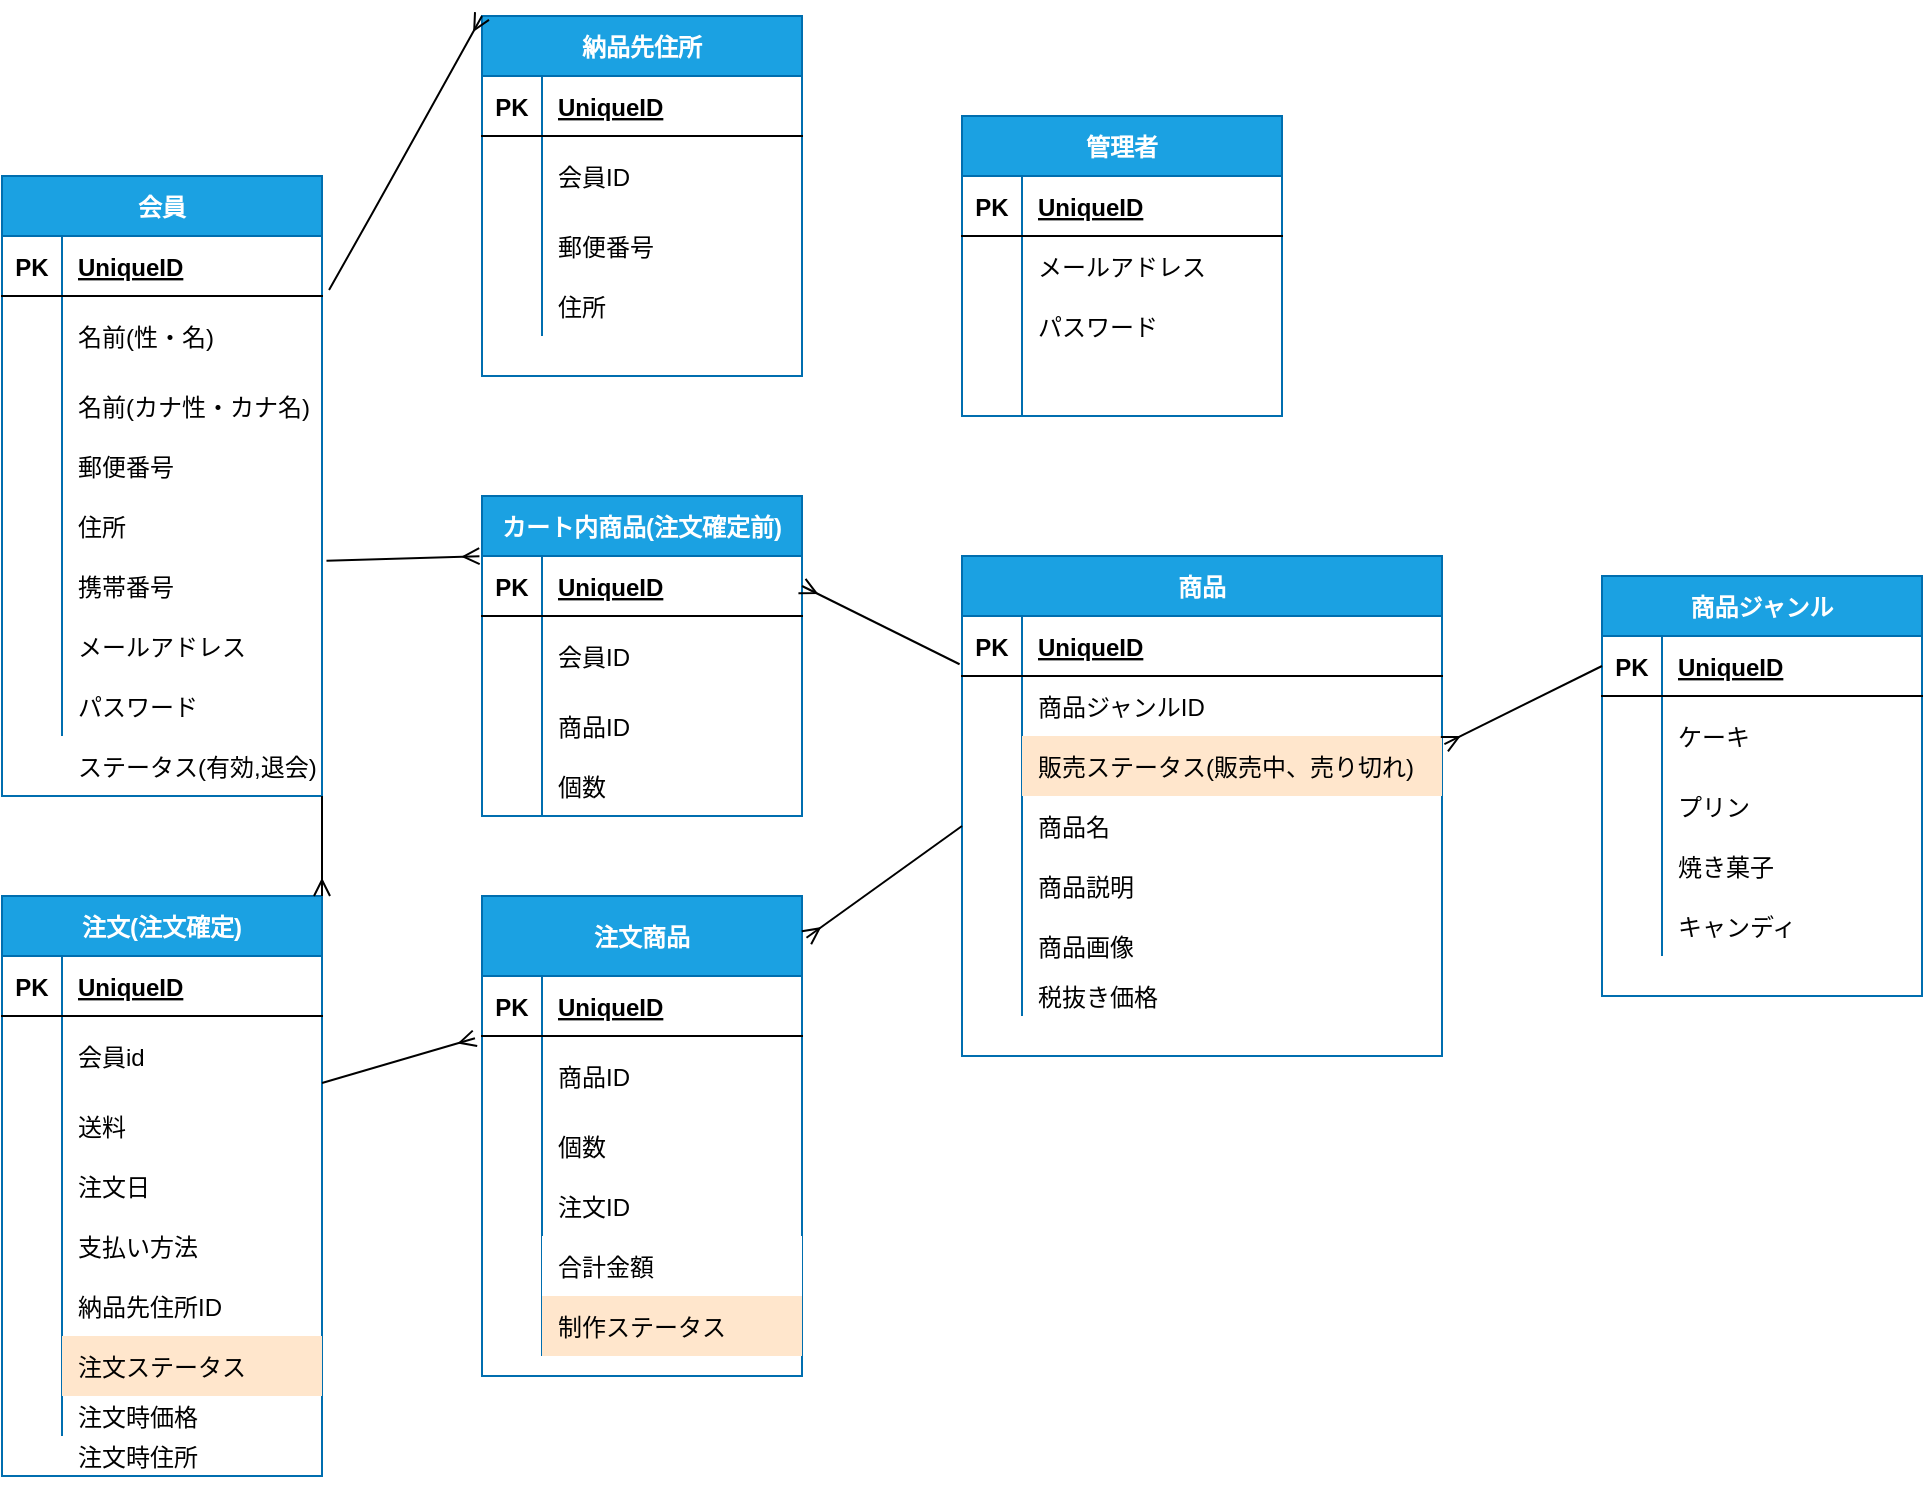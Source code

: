 <mxfile version="14.0.1" type="github">
  <diagram id="pQif9iANr-dz59ekpiG8" name="Page-1">
    <mxGraphModel dx="1113" dy="1890" grid="1" gridSize="10" guides="1" tooltips="1" connect="1" arrows="1" fold="1" page="1" pageScale="1" pageWidth="827" pageHeight="1169" math="0" shadow="0">
      <root>
        <mxCell id="0" />
        <mxCell id="1" parent="0" />
        <mxCell id="rSeR-HlE7iE6KfwuAo_6-394" value="会員" style="shape=table;startSize=30;container=1;collapsible=1;childLayout=tableLayout;fixedRows=1;rowLines=0;fontStyle=1;align=center;resizeLast=1;rounded=0;sketch=0;strokeColor=#006EAF;fillColor=#1ba1e2;fontSize=12;fontColor=#ffffff;" parent="1" vertex="1">
          <mxGeometry width="160" height="310" as="geometry" />
        </mxCell>
        <mxCell id="rSeR-HlE7iE6KfwuAo_6-395" value="" style="shape=partialRectangle;collapsible=0;dropTarget=0;pointerEvents=0;fillColor=none;top=0;left=0;bottom=1;right=0;points=[[0,0.5],[1,0.5]];portConstraint=eastwest;" parent="rSeR-HlE7iE6KfwuAo_6-394" vertex="1">
          <mxGeometry y="30" width="160" height="30" as="geometry" />
        </mxCell>
        <mxCell id="rSeR-HlE7iE6KfwuAo_6-396" value="PK" style="shape=partialRectangle;connectable=0;fillColor=none;top=0;left=0;bottom=0;right=0;fontStyle=1;overflow=hidden;" parent="rSeR-HlE7iE6KfwuAo_6-395" vertex="1">
          <mxGeometry width="30" height="30" as="geometry" />
        </mxCell>
        <mxCell id="rSeR-HlE7iE6KfwuAo_6-397" value="UniqueID" style="shape=partialRectangle;connectable=0;fillColor=none;top=0;left=0;bottom=0;right=0;align=left;spacingLeft=6;fontStyle=5;overflow=hidden;" parent="rSeR-HlE7iE6KfwuAo_6-395" vertex="1">
          <mxGeometry x="30" width="130" height="30" as="geometry" />
        </mxCell>
        <mxCell id="rSeR-HlE7iE6KfwuAo_6-398" value="" style="shape=partialRectangle;collapsible=0;dropTarget=0;pointerEvents=0;fillColor=none;top=0;left=0;bottom=0;right=0;points=[[0,0.5],[1,0.5]];portConstraint=eastwest;" parent="rSeR-HlE7iE6KfwuAo_6-394" vertex="1">
          <mxGeometry y="60" width="160" height="40" as="geometry" />
        </mxCell>
        <mxCell id="rSeR-HlE7iE6KfwuAo_6-399" value="" style="shape=partialRectangle;connectable=0;fillColor=none;top=0;left=0;bottom=0;right=0;editable=1;overflow=hidden;" parent="rSeR-HlE7iE6KfwuAo_6-398" vertex="1">
          <mxGeometry width="30" height="40" as="geometry" />
        </mxCell>
        <mxCell id="rSeR-HlE7iE6KfwuAo_6-400" value="名前(性・名)" style="shape=partialRectangle;connectable=0;fillColor=none;top=0;left=0;bottom=0;right=0;align=left;spacingLeft=6;overflow=hidden;" parent="rSeR-HlE7iE6KfwuAo_6-398" vertex="1">
          <mxGeometry x="30" width="130" height="40" as="geometry" />
        </mxCell>
        <mxCell id="rSeR-HlE7iE6KfwuAo_6-401" value="" style="shape=partialRectangle;collapsible=0;dropTarget=0;pointerEvents=0;fillColor=none;top=0;left=0;bottom=0;right=0;points=[[0,0.5],[1,0.5]];portConstraint=eastwest;" parent="rSeR-HlE7iE6KfwuAo_6-394" vertex="1">
          <mxGeometry y="100" width="160" height="30" as="geometry" />
        </mxCell>
        <mxCell id="rSeR-HlE7iE6KfwuAo_6-402" value="" style="shape=partialRectangle;connectable=0;fillColor=none;top=0;left=0;bottom=0;right=0;editable=1;overflow=hidden;" parent="rSeR-HlE7iE6KfwuAo_6-401" vertex="1">
          <mxGeometry width="30" height="30" as="geometry" />
        </mxCell>
        <mxCell id="rSeR-HlE7iE6KfwuAo_6-403" value="名前(カナ性・カナ名)" style="shape=partialRectangle;connectable=0;fillColor=none;top=0;left=0;bottom=0;right=0;align=left;spacingLeft=6;overflow=hidden;" parent="rSeR-HlE7iE6KfwuAo_6-401" vertex="1">
          <mxGeometry x="30" width="130" height="30" as="geometry" />
        </mxCell>
        <mxCell id="rSeR-HlE7iE6KfwuAo_6-404" value="" style="shape=partialRectangle;collapsible=0;dropTarget=0;pointerEvents=0;fillColor=none;top=0;left=0;bottom=0;right=0;points=[[0,0.5],[1,0.5]];portConstraint=eastwest;" parent="rSeR-HlE7iE6KfwuAo_6-394" vertex="1">
          <mxGeometry y="130" width="160" height="30" as="geometry" />
        </mxCell>
        <mxCell id="rSeR-HlE7iE6KfwuAo_6-405" value="" style="shape=partialRectangle;connectable=0;fillColor=none;top=0;left=0;bottom=0;right=0;editable=1;overflow=hidden;" parent="rSeR-HlE7iE6KfwuAo_6-404" vertex="1">
          <mxGeometry width="30" height="30" as="geometry" />
        </mxCell>
        <mxCell id="rSeR-HlE7iE6KfwuAo_6-406" value="郵便番号" style="shape=partialRectangle;connectable=0;fillColor=none;top=0;left=0;bottom=0;right=0;align=left;spacingLeft=6;overflow=hidden;" parent="rSeR-HlE7iE6KfwuAo_6-404" vertex="1">
          <mxGeometry x="30" width="130" height="30" as="geometry" />
        </mxCell>
        <mxCell id="rSeR-HlE7iE6KfwuAo_6-407" value="" style="shape=partialRectangle;collapsible=0;dropTarget=0;pointerEvents=0;fillColor=none;top=0;left=0;bottom=0;right=0;points=[[0,0.5],[1,0.5]];portConstraint=eastwest;" parent="rSeR-HlE7iE6KfwuAo_6-394" vertex="1">
          <mxGeometry y="160" width="160" height="30" as="geometry" />
        </mxCell>
        <mxCell id="rSeR-HlE7iE6KfwuAo_6-408" value="" style="shape=partialRectangle;connectable=0;fillColor=none;top=0;left=0;bottom=0;right=0;editable=1;overflow=hidden;" parent="rSeR-HlE7iE6KfwuAo_6-407" vertex="1">
          <mxGeometry width="30" height="30" as="geometry" />
        </mxCell>
        <mxCell id="rSeR-HlE7iE6KfwuAo_6-409" value="住所" style="shape=partialRectangle;connectable=0;fillColor=none;top=0;left=0;bottom=0;right=0;align=left;spacingLeft=6;overflow=hidden;" parent="rSeR-HlE7iE6KfwuAo_6-407" vertex="1">
          <mxGeometry x="30" width="130" height="30" as="geometry" />
        </mxCell>
        <mxCell id="rSeR-HlE7iE6KfwuAo_6-410" value="" style="shape=partialRectangle;collapsible=0;dropTarget=0;pointerEvents=0;fillColor=none;top=0;left=0;bottom=0;right=0;points=[[0,0.5],[1,0.5]];portConstraint=eastwest;" parent="rSeR-HlE7iE6KfwuAo_6-394" vertex="1">
          <mxGeometry y="190" width="160" height="30" as="geometry" />
        </mxCell>
        <mxCell id="rSeR-HlE7iE6KfwuAo_6-411" value="" style="shape=partialRectangle;connectable=0;fillColor=none;top=0;left=0;bottom=0;right=0;editable=1;overflow=hidden;" parent="rSeR-HlE7iE6KfwuAo_6-410" vertex="1">
          <mxGeometry width="30" height="30" as="geometry" />
        </mxCell>
        <mxCell id="rSeR-HlE7iE6KfwuAo_6-412" value="携帯番号" style="shape=partialRectangle;connectable=0;fillColor=none;top=0;left=0;bottom=0;right=0;align=left;spacingLeft=6;overflow=hidden;" parent="rSeR-HlE7iE6KfwuAo_6-410" vertex="1">
          <mxGeometry x="30" width="130" height="30" as="geometry" />
        </mxCell>
        <mxCell id="rSeR-HlE7iE6KfwuAo_6-413" value="" style="shape=partialRectangle;collapsible=0;dropTarget=0;pointerEvents=0;fillColor=none;top=0;left=0;bottom=0;right=0;points=[[0,0.5],[1,0.5]];portConstraint=eastwest;" parent="rSeR-HlE7iE6KfwuAo_6-394" vertex="1">
          <mxGeometry y="220" width="160" height="30" as="geometry" />
        </mxCell>
        <mxCell id="rSeR-HlE7iE6KfwuAo_6-414" value="" style="shape=partialRectangle;connectable=0;fillColor=none;top=0;left=0;bottom=0;right=0;editable=1;overflow=hidden;" parent="rSeR-HlE7iE6KfwuAo_6-413" vertex="1">
          <mxGeometry width="30" height="30" as="geometry" />
        </mxCell>
        <mxCell id="rSeR-HlE7iE6KfwuAo_6-415" value="メールアドレス" style="shape=partialRectangle;connectable=0;fillColor=none;top=0;left=0;bottom=0;right=0;align=left;spacingLeft=6;overflow=hidden;" parent="rSeR-HlE7iE6KfwuAo_6-413" vertex="1">
          <mxGeometry x="30" width="130" height="30" as="geometry" />
        </mxCell>
        <mxCell id="rSeR-HlE7iE6KfwuAo_6-416" value="" style="shape=partialRectangle;collapsible=0;dropTarget=0;pointerEvents=0;fillColor=none;top=0;left=0;bottom=0;right=0;points=[[0,0.5],[1,0.5]];portConstraint=eastwest;" parent="rSeR-HlE7iE6KfwuAo_6-394" vertex="1">
          <mxGeometry y="250" width="160" height="30" as="geometry" />
        </mxCell>
        <mxCell id="rSeR-HlE7iE6KfwuAo_6-417" value="" style="shape=partialRectangle;connectable=0;fillColor=none;top=0;left=0;bottom=0;right=0;editable=1;overflow=hidden;" parent="rSeR-HlE7iE6KfwuAo_6-416" vertex="1">
          <mxGeometry width="30" height="30" as="geometry" />
        </mxCell>
        <mxCell id="rSeR-HlE7iE6KfwuAo_6-418" value="パスワード" style="shape=partialRectangle;connectable=0;fillColor=none;top=0;left=0;bottom=0;right=0;align=left;spacingLeft=6;overflow=hidden;" parent="rSeR-HlE7iE6KfwuAo_6-416" vertex="1">
          <mxGeometry x="30" width="130" height="30" as="geometry" />
        </mxCell>
        <mxCell id="rSeR-HlE7iE6KfwuAo_6-422" value="注文(注文確定)" style="shape=table;startSize=30;container=1;collapsible=1;childLayout=tableLayout;fixedRows=1;rowLines=0;fontStyle=1;align=center;resizeLast=1;rounded=0;sketch=0;strokeColor=#006EAF;fillColor=#1ba1e2;fontSize=12;fontColor=#ffffff;" parent="1" vertex="1">
          <mxGeometry y="360" width="160" height="290" as="geometry" />
        </mxCell>
        <mxCell id="rSeR-HlE7iE6KfwuAo_6-423" value="" style="shape=partialRectangle;collapsible=0;dropTarget=0;pointerEvents=0;fillColor=none;top=0;left=0;bottom=1;right=0;points=[[0,0.5],[1,0.5]];portConstraint=eastwest;" parent="rSeR-HlE7iE6KfwuAo_6-422" vertex="1">
          <mxGeometry y="30" width="160" height="30" as="geometry" />
        </mxCell>
        <mxCell id="rSeR-HlE7iE6KfwuAo_6-424" value="PK" style="shape=partialRectangle;connectable=0;fillColor=none;top=0;left=0;bottom=0;right=0;fontStyle=1;overflow=hidden;" parent="rSeR-HlE7iE6KfwuAo_6-423" vertex="1">
          <mxGeometry width="30" height="30" as="geometry" />
        </mxCell>
        <mxCell id="rSeR-HlE7iE6KfwuAo_6-425" value="UniqueID" style="shape=partialRectangle;connectable=0;fillColor=none;top=0;left=0;bottom=0;right=0;align=left;spacingLeft=6;fontStyle=5;overflow=hidden;" parent="rSeR-HlE7iE6KfwuAo_6-423" vertex="1">
          <mxGeometry x="30" width="130" height="30" as="geometry" />
        </mxCell>
        <mxCell id="rSeR-HlE7iE6KfwuAo_6-426" value="" style="shape=partialRectangle;collapsible=0;dropTarget=0;pointerEvents=0;fillColor=none;top=0;left=0;bottom=0;right=0;points=[[0,0.5],[1,0.5]];portConstraint=eastwest;" parent="rSeR-HlE7iE6KfwuAo_6-422" vertex="1">
          <mxGeometry y="60" width="160" height="40" as="geometry" />
        </mxCell>
        <mxCell id="rSeR-HlE7iE6KfwuAo_6-427" value="" style="shape=partialRectangle;connectable=0;fillColor=none;top=0;left=0;bottom=0;right=0;editable=1;overflow=hidden;" parent="rSeR-HlE7iE6KfwuAo_6-426" vertex="1">
          <mxGeometry width="30" height="40" as="geometry" />
        </mxCell>
        <mxCell id="rSeR-HlE7iE6KfwuAo_6-428" value="会員id" style="shape=partialRectangle;connectable=0;fillColor=none;top=0;left=0;bottom=0;right=0;align=left;spacingLeft=6;overflow=hidden;" parent="rSeR-HlE7iE6KfwuAo_6-426" vertex="1">
          <mxGeometry x="30" width="130" height="40" as="geometry" />
        </mxCell>
        <mxCell id="rSeR-HlE7iE6KfwuAo_6-429" value="" style="shape=partialRectangle;collapsible=0;dropTarget=0;pointerEvents=0;fillColor=none;top=0;left=0;bottom=0;right=0;points=[[0,0.5],[1,0.5]];portConstraint=eastwest;" parent="rSeR-HlE7iE6KfwuAo_6-422" vertex="1">
          <mxGeometry y="100" width="160" height="30" as="geometry" />
        </mxCell>
        <mxCell id="rSeR-HlE7iE6KfwuAo_6-430" value="" style="shape=partialRectangle;connectable=0;fillColor=none;top=0;left=0;bottom=0;right=0;editable=1;overflow=hidden;" parent="rSeR-HlE7iE6KfwuAo_6-429" vertex="1">
          <mxGeometry width="30" height="30" as="geometry" />
        </mxCell>
        <mxCell id="rSeR-HlE7iE6KfwuAo_6-431" value="送料" style="shape=partialRectangle;connectable=0;fillColor=none;top=0;left=0;bottom=0;right=0;align=left;spacingLeft=6;overflow=hidden;" parent="rSeR-HlE7iE6KfwuAo_6-429" vertex="1">
          <mxGeometry x="30" width="130" height="30" as="geometry" />
        </mxCell>
        <mxCell id="rSeR-HlE7iE6KfwuAo_6-432" value="" style="shape=partialRectangle;collapsible=0;dropTarget=0;pointerEvents=0;fillColor=none;top=0;left=0;bottom=0;right=0;points=[[0,0.5],[1,0.5]];portConstraint=eastwest;" parent="rSeR-HlE7iE6KfwuAo_6-422" vertex="1">
          <mxGeometry y="130" width="160" height="30" as="geometry" />
        </mxCell>
        <mxCell id="rSeR-HlE7iE6KfwuAo_6-433" value="" style="shape=partialRectangle;connectable=0;fillColor=none;top=0;left=0;bottom=0;right=0;editable=1;overflow=hidden;" parent="rSeR-HlE7iE6KfwuAo_6-432" vertex="1">
          <mxGeometry width="30" height="30" as="geometry" />
        </mxCell>
        <mxCell id="rSeR-HlE7iE6KfwuAo_6-434" value="注文日" style="shape=partialRectangle;connectable=0;fillColor=none;top=0;left=0;bottom=0;right=0;align=left;spacingLeft=6;overflow=hidden;" parent="rSeR-HlE7iE6KfwuAo_6-432" vertex="1">
          <mxGeometry x="30" width="130" height="30" as="geometry" />
        </mxCell>
        <mxCell id="rSeR-HlE7iE6KfwuAo_6-435" value="" style="shape=partialRectangle;collapsible=0;dropTarget=0;pointerEvents=0;fillColor=none;top=0;left=0;bottom=0;right=0;points=[[0,0.5],[1,0.5]];portConstraint=eastwest;" parent="rSeR-HlE7iE6KfwuAo_6-422" vertex="1">
          <mxGeometry y="160" width="160" height="30" as="geometry" />
        </mxCell>
        <mxCell id="rSeR-HlE7iE6KfwuAo_6-436" value="" style="shape=partialRectangle;connectable=0;fillColor=none;top=0;left=0;bottom=0;right=0;editable=1;overflow=hidden;" parent="rSeR-HlE7iE6KfwuAo_6-435" vertex="1">
          <mxGeometry width="30" height="30" as="geometry" />
        </mxCell>
        <mxCell id="rSeR-HlE7iE6KfwuAo_6-437" value="支払い方法" style="shape=partialRectangle;connectable=0;fillColor=none;top=0;left=0;bottom=0;right=0;align=left;spacingLeft=6;overflow=hidden;" parent="rSeR-HlE7iE6KfwuAo_6-435" vertex="1">
          <mxGeometry x="30" width="130" height="30" as="geometry" />
        </mxCell>
        <mxCell id="rSeR-HlE7iE6KfwuAo_6-438" value="" style="shape=partialRectangle;collapsible=0;dropTarget=0;pointerEvents=0;fillColor=none;top=0;left=0;bottom=0;right=0;points=[[0,0.5],[1,0.5]];portConstraint=eastwest;" parent="rSeR-HlE7iE6KfwuAo_6-422" vertex="1">
          <mxGeometry y="190" width="160" height="30" as="geometry" />
        </mxCell>
        <mxCell id="rSeR-HlE7iE6KfwuAo_6-439" value="" style="shape=partialRectangle;connectable=0;fillColor=none;top=0;left=0;bottom=0;right=0;editable=1;overflow=hidden;" parent="rSeR-HlE7iE6KfwuAo_6-438" vertex="1">
          <mxGeometry width="30" height="30" as="geometry" />
        </mxCell>
        <mxCell id="rSeR-HlE7iE6KfwuAo_6-440" value="納品先住所ID" style="shape=partialRectangle;connectable=0;fillColor=none;top=0;left=0;bottom=0;right=0;align=left;spacingLeft=6;overflow=hidden;" parent="rSeR-HlE7iE6KfwuAo_6-438" vertex="1">
          <mxGeometry x="30" width="130" height="30" as="geometry" />
        </mxCell>
        <mxCell id="rSeR-HlE7iE6KfwuAo_6-441" value="" style="shape=partialRectangle;collapsible=0;dropTarget=0;pointerEvents=0;fillColor=none;top=0;left=0;bottom=0;right=0;points=[[0,0.5],[1,0.5]];portConstraint=eastwest;" parent="rSeR-HlE7iE6KfwuAo_6-422" vertex="1">
          <mxGeometry y="220" width="160" height="30" as="geometry" />
        </mxCell>
        <mxCell id="rSeR-HlE7iE6KfwuAo_6-442" value="" style="shape=partialRectangle;connectable=0;fillColor=none;top=0;left=0;bottom=0;right=0;editable=1;overflow=hidden;" parent="rSeR-HlE7iE6KfwuAo_6-441" vertex="1">
          <mxGeometry width="30" height="30" as="geometry" />
        </mxCell>
        <mxCell id="rSeR-HlE7iE6KfwuAo_6-443" value="注文ステータス" style="shape=partialRectangle;connectable=0;top=0;left=0;bottom=0;right=0;align=left;spacingLeft=6;overflow=hidden;fillColor=#ffe6cc;strokeColor=#d79b00;" parent="rSeR-HlE7iE6KfwuAo_6-441" vertex="1">
          <mxGeometry x="30" width="130" height="30" as="geometry" />
        </mxCell>
        <mxCell id="rSeR-HlE7iE6KfwuAo_6-444" value="" style="shape=partialRectangle;collapsible=0;dropTarget=0;pointerEvents=0;fillColor=none;top=0;left=0;bottom=0;right=0;points=[[0,0.5],[1,0.5]];portConstraint=eastwest;" parent="rSeR-HlE7iE6KfwuAo_6-422" vertex="1">
          <mxGeometry y="250" width="160" height="20" as="geometry" />
        </mxCell>
        <mxCell id="rSeR-HlE7iE6KfwuAo_6-445" value="" style="shape=partialRectangle;connectable=0;fillColor=none;top=0;left=0;bottom=0;right=0;editable=1;overflow=hidden;" parent="rSeR-HlE7iE6KfwuAo_6-444" vertex="1">
          <mxGeometry width="30" height="20" as="geometry" />
        </mxCell>
        <mxCell id="rSeR-HlE7iE6KfwuAo_6-446" value="注文時価格" style="shape=partialRectangle;connectable=0;fillColor=none;top=0;left=0;bottom=0;right=0;align=left;spacingLeft=6;overflow=hidden;" parent="rSeR-HlE7iE6KfwuAo_6-444" vertex="1">
          <mxGeometry x="30" width="130" height="20" as="geometry" />
        </mxCell>
        <mxCell id="rSeR-HlE7iE6KfwuAo_6-473" value="カート内商品(注文確定前)" style="shape=table;startSize=30;container=1;collapsible=1;childLayout=tableLayout;fixedRows=1;rowLines=0;fontStyle=1;align=center;resizeLast=1;rounded=0;sketch=0;strokeColor=#006EAF;fillColor=#1ba1e2;fontSize=12;fontColor=#ffffff;" parent="1" vertex="1">
          <mxGeometry x="240" y="160" width="160" height="160" as="geometry" />
        </mxCell>
        <mxCell id="rSeR-HlE7iE6KfwuAo_6-474" value="" style="shape=partialRectangle;collapsible=0;dropTarget=0;pointerEvents=0;fillColor=none;top=0;left=0;bottom=1;right=0;points=[[0,0.5],[1,0.5]];portConstraint=eastwest;" parent="rSeR-HlE7iE6KfwuAo_6-473" vertex="1">
          <mxGeometry y="30" width="160" height="30" as="geometry" />
        </mxCell>
        <mxCell id="rSeR-HlE7iE6KfwuAo_6-475" value="PK" style="shape=partialRectangle;connectable=0;fillColor=none;top=0;left=0;bottom=0;right=0;fontStyle=1;overflow=hidden;" parent="rSeR-HlE7iE6KfwuAo_6-474" vertex="1">
          <mxGeometry width="30" height="30" as="geometry" />
        </mxCell>
        <mxCell id="rSeR-HlE7iE6KfwuAo_6-476" value="UniqueID" style="shape=partialRectangle;connectable=0;fillColor=none;top=0;left=0;bottom=0;right=0;align=left;spacingLeft=6;fontStyle=5;overflow=hidden;" parent="rSeR-HlE7iE6KfwuAo_6-474" vertex="1">
          <mxGeometry x="30" width="130" height="30" as="geometry" />
        </mxCell>
        <mxCell id="rSeR-HlE7iE6KfwuAo_6-477" value="" style="shape=partialRectangle;collapsible=0;dropTarget=0;pointerEvents=0;fillColor=none;top=0;left=0;bottom=0;right=0;points=[[0,0.5],[1,0.5]];portConstraint=eastwest;" parent="rSeR-HlE7iE6KfwuAo_6-473" vertex="1">
          <mxGeometry y="60" width="160" height="40" as="geometry" />
        </mxCell>
        <mxCell id="rSeR-HlE7iE6KfwuAo_6-478" value="" style="shape=partialRectangle;connectable=0;fillColor=none;top=0;left=0;bottom=0;right=0;editable=1;overflow=hidden;" parent="rSeR-HlE7iE6KfwuAo_6-477" vertex="1">
          <mxGeometry width="30" height="40" as="geometry" />
        </mxCell>
        <mxCell id="rSeR-HlE7iE6KfwuAo_6-479" value="会員ID" style="shape=partialRectangle;connectable=0;fillColor=none;top=0;left=0;bottom=0;right=0;align=left;spacingLeft=6;overflow=hidden;" parent="rSeR-HlE7iE6KfwuAo_6-477" vertex="1">
          <mxGeometry x="30" width="130" height="40" as="geometry" />
        </mxCell>
        <mxCell id="rSeR-HlE7iE6KfwuAo_6-480" value="" style="shape=partialRectangle;collapsible=0;dropTarget=0;pointerEvents=0;fillColor=none;top=0;left=0;bottom=0;right=0;points=[[0,0.5],[1,0.5]];portConstraint=eastwest;" parent="rSeR-HlE7iE6KfwuAo_6-473" vertex="1">
          <mxGeometry y="100" width="160" height="30" as="geometry" />
        </mxCell>
        <mxCell id="rSeR-HlE7iE6KfwuAo_6-481" value="" style="shape=partialRectangle;connectable=0;fillColor=none;top=0;left=0;bottom=0;right=0;editable=1;overflow=hidden;" parent="rSeR-HlE7iE6KfwuAo_6-480" vertex="1">
          <mxGeometry width="30" height="30" as="geometry" />
        </mxCell>
        <mxCell id="rSeR-HlE7iE6KfwuAo_6-482" value="商品ID" style="shape=partialRectangle;connectable=0;fillColor=none;top=0;left=0;bottom=0;right=0;align=left;spacingLeft=6;overflow=hidden;" parent="rSeR-HlE7iE6KfwuAo_6-480" vertex="1">
          <mxGeometry x="30" width="130" height="30" as="geometry" />
        </mxCell>
        <mxCell id="rSeR-HlE7iE6KfwuAo_6-483" value="" style="shape=partialRectangle;collapsible=0;dropTarget=0;pointerEvents=0;fillColor=none;top=0;left=0;bottom=0;right=0;points=[[0,0.5],[1,0.5]];portConstraint=eastwest;" parent="rSeR-HlE7iE6KfwuAo_6-473" vertex="1">
          <mxGeometry y="130" width="160" height="30" as="geometry" />
        </mxCell>
        <mxCell id="rSeR-HlE7iE6KfwuAo_6-484" value="" style="shape=partialRectangle;connectable=0;fillColor=none;top=0;left=0;bottom=0;right=0;editable=1;overflow=hidden;" parent="rSeR-HlE7iE6KfwuAo_6-483" vertex="1">
          <mxGeometry width="30" height="30" as="geometry" />
        </mxCell>
        <mxCell id="rSeR-HlE7iE6KfwuAo_6-485" value="個数" style="shape=partialRectangle;connectable=0;fillColor=none;top=0;left=0;bottom=0;right=0;align=left;spacingLeft=6;overflow=hidden;" parent="rSeR-HlE7iE6KfwuAo_6-483" vertex="1">
          <mxGeometry x="30" width="130" height="30" as="geometry" />
        </mxCell>
        <mxCell id="rSeR-HlE7iE6KfwuAo_6-498" value="注文商品" style="shape=table;startSize=40;container=1;collapsible=1;childLayout=tableLayout;fixedRows=1;rowLines=0;fontStyle=1;align=center;resizeLast=1;rounded=0;sketch=0;strokeColor=#006EAF;fillColor=#1ba1e2;fontSize=12;fontColor=#ffffff;" parent="1" vertex="1">
          <mxGeometry x="240" y="360" width="160" height="240" as="geometry" />
        </mxCell>
        <mxCell id="rSeR-HlE7iE6KfwuAo_6-499" value="" style="shape=partialRectangle;collapsible=0;dropTarget=0;pointerEvents=0;fillColor=none;top=0;left=0;bottom=1;right=0;points=[[0,0.5],[1,0.5]];portConstraint=eastwest;" parent="rSeR-HlE7iE6KfwuAo_6-498" vertex="1">
          <mxGeometry y="40" width="160" height="30" as="geometry" />
        </mxCell>
        <mxCell id="rSeR-HlE7iE6KfwuAo_6-500" value="PK" style="shape=partialRectangle;connectable=0;fillColor=none;top=0;left=0;bottom=0;right=0;fontStyle=1;overflow=hidden;" parent="rSeR-HlE7iE6KfwuAo_6-499" vertex="1">
          <mxGeometry width="30" height="30" as="geometry" />
        </mxCell>
        <mxCell id="rSeR-HlE7iE6KfwuAo_6-501" value="UniqueID" style="shape=partialRectangle;connectable=0;fillColor=none;top=0;left=0;bottom=0;right=0;align=left;spacingLeft=6;fontStyle=5;overflow=hidden;" parent="rSeR-HlE7iE6KfwuAo_6-499" vertex="1">
          <mxGeometry x="30" width="130" height="30" as="geometry" />
        </mxCell>
        <mxCell id="rSeR-HlE7iE6KfwuAo_6-502" value="" style="shape=partialRectangle;collapsible=0;dropTarget=0;pointerEvents=0;fillColor=none;top=0;left=0;bottom=0;right=0;points=[[0,0.5],[1,0.5]];portConstraint=eastwest;" parent="rSeR-HlE7iE6KfwuAo_6-498" vertex="1">
          <mxGeometry y="70" width="160" height="40" as="geometry" />
        </mxCell>
        <mxCell id="rSeR-HlE7iE6KfwuAo_6-503" value="" style="shape=partialRectangle;connectable=0;fillColor=none;top=0;left=0;bottom=0;right=0;editable=1;overflow=hidden;" parent="rSeR-HlE7iE6KfwuAo_6-502" vertex="1">
          <mxGeometry width="30" height="40" as="geometry" />
        </mxCell>
        <mxCell id="rSeR-HlE7iE6KfwuAo_6-504" value="商品ID" style="shape=partialRectangle;connectable=0;fillColor=none;top=0;left=0;bottom=0;right=0;align=left;spacingLeft=6;overflow=hidden;" parent="rSeR-HlE7iE6KfwuAo_6-502" vertex="1">
          <mxGeometry x="30" width="130" height="40" as="geometry" />
        </mxCell>
        <mxCell id="rSeR-HlE7iE6KfwuAo_6-505" value="" style="shape=partialRectangle;collapsible=0;dropTarget=0;pointerEvents=0;fillColor=none;top=0;left=0;bottom=0;right=0;points=[[0,0.5],[1,0.5]];portConstraint=eastwest;" parent="rSeR-HlE7iE6KfwuAo_6-498" vertex="1">
          <mxGeometry y="110" width="160" height="30" as="geometry" />
        </mxCell>
        <mxCell id="rSeR-HlE7iE6KfwuAo_6-506" value="" style="shape=partialRectangle;connectable=0;fillColor=none;top=0;left=0;bottom=0;right=0;editable=1;overflow=hidden;" parent="rSeR-HlE7iE6KfwuAo_6-505" vertex="1">
          <mxGeometry width="30" height="30" as="geometry" />
        </mxCell>
        <mxCell id="rSeR-HlE7iE6KfwuAo_6-507" value="個数" style="shape=partialRectangle;connectable=0;fillColor=none;top=0;left=0;bottom=0;right=0;align=left;spacingLeft=6;overflow=hidden;" parent="rSeR-HlE7iE6KfwuAo_6-505" vertex="1">
          <mxGeometry x="30" width="130" height="30" as="geometry" />
        </mxCell>
        <mxCell id="rSeR-HlE7iE6KfwuAo_6-508" value="" style="shape=partialRectangle;collapsible=0;dropTarget=0;pointerEvents=0;fillColor=none;top=0;left=0;bottom=0;right=0;points=[[0,0.5],[1,0.5]];portConstraint=eastwest;" parent="rSeR-HlE7iE6KfwuAo_6-498" vertex="1">
          <mxGeometry y="140" width="160" height="30" as="geometry" />
        </mxCell>
        <mxCell id="rSeR-HlE7iE6KfwuAo_6-509" value="" style="shape=partialRectangle;connectable=0;fillColor=none;top=0;left=0;bottom=0;right=0;editable=1;overflow=hidden;" parent="rSeR-HlE7iE6KfwuAo_6-508" vertex="1">
          <mxGeometry width="30" height="30" as="geometry" />
        </mxCell>
        <mxCell id="rSeR-HlE7iE6KfwuAo_6-510" value="注文ID" style="shape=partialRectangle;connectable=0;fillColor=none;top=0;left=0;bottom=0;right=0;align=left;spacingLeft=6;overflow=hidden;" parent="rSeR-HlE7iE6KfwuAo_6-508" vertex="1">
          <mxGeometry x="30" width="130" height="30" as="geometry" />
        </mxCell>
        <mxCell id="rSeR-HlE7iE6KfwuAo_6-511" value="" style="shape=partialRectangle;collapsible=0;dropTarget=0;pointerEvents=0;fillColor=none;top=0;left=0;bottom=0;right=0;points=[[0,0.5],[1,0.5]];portConstraint=eastwest;" parent="rSeR-HlE7iE6KfwuAo_6-498" vertex="1">
          <mxGeometry y="170" width="160" height="30" as="geometry" />
        </mxCell>
        <mxCell id="rSeR-HlE7iE6KfwuAo_6-512" value="" style="shape=partialRectangle;connectable=0;fillColor=none;top=0;left=0;bottom=0;right=0;editable=1;overflow=hidden;" parent="rSeR-HlE7iE6KfwuAo_6-511" vertex="1">
          <mxGeometry width="30" height="30" as="geometry" />
        </mxCell>
        <mxCell id="rSeR-HlE7iE6KfwuAo_6-513" value="合計金額" style="shape=partialRectangle;connectable=0;top=0;left=0;bottom=0;right=0;align=left;spacingLeft=6;overflow=hidden;" parent="rSeR-HlE7iE6KfwuAo_6-511" vertex="1">
          <mxGeometry x="30" width="130" height="30" as="geometry" />
        </mxCell>
        <mxCell id="eWn5LUc_yNuk3Lg2Z_gJ-12" value="" style="shape=partialRectangle;collapsible=0;dropTarget=0;pointerEvents=0;fillColor=none;top=0;left=0;bottom=0;right=0;points=[[0,0.5],[1,0.5]];portConstraint=eastwest;" vertex="1" parent="rSeR-HlE7iE6KfwuAo_6-498">
          <mxGeometry y="200" width="160" height="30" as="geometry" />
        </mxCell>
        <mxCell id="eWn5LUc_yNuk3Lg2Z_gJ-13" value="" style="shape=partialRectangle;connectable=0;fillColor=none;top=0;left=0;bottom=0;right=0;editable=1;overflow=hidden;" vertex="1" parent="eWn5LUc_yNuk3Lg2Z_gJ-12">
          <mxGeometry width="30" height="30" as="geometry" />
        </mxCell>
        <mxCell id="eWn5LUc_yNuk3Lg2Z_gJ-14" value="制作ステータス" style="shape=partialRectangle;connectable=0;top=0;left=0;bottom=0;right=0;align=left;spacingLeft=6;overflow=hidden;fillColor=#ffe6cc;strokeColor=#d79b00;" vertex="1" parent="eWn5LUc_yNuk3Lg2Z_gJ-12">
          <mxGeometry x="30" width="130" height="30" as="geometry" />
        </mxCell>
        <mxCell id="rSeR-HlE7iE6KfwuAo_6-524" value="納品先住所" style="shape=table;startSize=30;container=1;collapsible=1;childLayout=tableLayout;fixedRows=1;rowLines=0;fontStyle=1;align=center;resizeLast=1;rounded=0;sketch=0;strokeColor=#006EAF;fillColor=#1ba1e2;fontSize=12;fontColor=#ffffff;" parent="1" vertex="1">
          <mxGeometry x="240" y="-80" width="160" height="180" as="geometry" />
        </mxCell>
        <mxCell id="rSeR-HlE7iE6KfwuAo_6-525" value="" style="shape=partialRectangle;collapsible=0;dropTarget=0;pointerEvents=0;fillColor=none;top=0;left=0;bottom=1;right=0;points=[[0,0.5],[1,0.5]];portConstraint=eastwest;" parent="rSeR-HlE7iE6KfwuAo_6-524" vertex="1">
          <mxGeometry y="30" width="160" height="30" as="geometry" />
        </mxCell>
        <mxCell id="rSeR-HlE7iE6KfwuAo_6-526" value="PK" style="shape=partialRectangle;connectable=0;fillColor=none;top=0;left=0;bottom=0;right=0;fontStyle=1;overflow=hidden;" parent="rSeR-HlE7iE6KfwuAo_6-525" vertex="1">
          <mxGeometry width="30" height="30" as="geometry" />
        </mxCell>
        <mxCell id="rSeR-HlE7iE6KfwuAo_6-527" value="UniqueID" style="shape=partialRectangle;connectable=0;fillColor=none;top=0;left=0;bottom=0;right=0;align=left;spacingLeft=6;fontStyle=5;overflow=hidden;" parent="rSeR-HlE7iE6KfwuAo_6-525" vertex="1">
          <mxGeometry x="30" width="130" height="30" as="geometry" />
        </mxCell>
        <mxCell id="rSeR-HlE7iE6KfwuAo_6-528" value="" style="shape=partialRectangle;collapsible=0;dropTarget=0;pointerEvents=0;fillColor=none;top=0;left=0;bottom=0;right=0;points=[[0,0.5],[1,0.5]];portConstraint=eastwest;" parent="rSeR-HlE7iE6KfwuAo_6-524" vertex="1">
          <mxGeometry y="60" width="160" height="40" as="geometry" />
        </mxCell>
        <mxCell id="rSeR-HlE7iE6KfwuAo_6-529" value="" style="shape=partialRectangle;connectable=0;fillColor=none;top=0;left=0;bottom=0;right=0;editable=1;overflow=hidden;" parent="rSeR-HlE7iE6KfwuAo_6-528" vertex="1">
          <mxGeometry width="30" height="40" as="geometry" />
        </mxCell>
        <mxCell id="rSeR-HlE7iE6KfwuAo_6-530" value="会員ID" style="shape=partialRectangle;connectable=0;fillColor=none;top=0;left=0;bottom=0;right=0;align=left;spacingLeft=6;overflow=hidden;" parent="rSeR-HlE7iE6KfwuAo_6-528" vertex="1">
          <mxGeometry x="30" width="130" height="40" as="geometry" />
        </mxCell>
        <mxCell id="rSeR-HlE7iE6KfwuAo_6-531" value="" style="shape=partialRectangle;collapsible=0;dropTarget=0;pointerEvents=0;fillColor=none;top=0;left=0;bottom=0;right=0;points=[[0,0.5],[1,0.5]];portConstraint=eastwest;" parent="rSeR-HlE7iE6KfwuAo_6-524" vertex="1">
          <mxGeometry y="100" width="160" height="30" as="geometry" />
        </mxCell>
        <mxCell id="rSeR-HlE7iE6KfwuAo_6-532" value="" style="shape=partialRectangle;connectable=0;fillColor=none;top=0;left=0;bottom=0;right=0;editable=1;overflow=hidden;" parent="rSeR-HlE7iE6KfwuAo_6-531" vertex="1">
          <mxGeometry width="30" height="30" as="geometry" />
        </mxCell>
        <mxCell id="rSeR-HlE7iE6KfwuAo_6-533" value="郵便番号" style="shape=partialRectangle;connectable=0;fillColor=none;top=0;left=0;bottom=0;right=0;align=left;spacingLeft=6;overflow=hidden;" parent="rSeR-HlE7iE6KfwuAo_6-531" vertex="1">
          <mxGeometry x="30" width="130" height="30" as="geometry" />
        </mxCell>
        <mxCell id="rSeR-HlE7iE6KfwuAo_6-534" value="" style="shape=partialRectangle;collapsible=0;dropTarget=0;pointerEvents=0;fillColor=none;top=0;left=0;bottom=0;right=0;points=[[0,0.5],[1,0.5]];portConstraint=eastwest;" parent="rSeR-HlE7iE6KfwuAo_6-524" vertex="1">
          <mxGeometry y="130" width="160" height="30" as="geometry" />
        </mxCell>
        <mxCell id="rSeR-HlE7iE6KfwuAo_6-535" value="" style="shape=partialRectangle;connectable=0;fillColor=none;top=0;left=0;bottom=0;right=0;editable=1;overflow=hidden;" parent="rSeR-HlE7iE6KfwuAo_6-534" vertex="1">
          <mxGeometry width="30" height="30" as="geometry" />
        </mxCell>
        <mxCell id="rSeR-HlE7iE6KfwuAo_6-536" value="住所" style="shape=partialRectangle;connectable=0;fillColor=none;top=0;left=0;bottom=0;right=0;align=left;spacingLeft=6;overflow=hidden;" parent="rSeR-HlE7iE6KfwuAo_6-534" vertex="1">
          <mxGeometry x="30" width="130" height="30" as="geometry" />
        </mxCell>
        <mxCell id="rSeR-HlE7iE6KfwuAo_6-625" value="管理者" style="shape=table;startSize=30;container=1;collapsible=1;childLayout=tableLayout;fixedRows=1;rowLines=0;fontStyle=1;align=center;resizeLast=1;rounded=0;sketch=0;fontSize=12;fillColor=#1ba1e2;strokeColor=#006EAF;fontColor=#ffffff;" parent="1" vertex="1">
          <mxGeometry x="480" y="-30" width="160" height="150" as="geometry" />
        </mxCell>
        <mxCell id="rSeR-HlE7iE6KfwuAo_6-626" value="" style="shape=partialRectangle;collapsible=0;dropTarget=0;pointerEvents=0;fillColor=none;top=0;left=0;bottom=1;right=0;points=[[0,0.5],[1,0.5]];portConstraint=eastwest;" parent="rSeR-HlE7iE6KfwuAo_6-625" vertex="1">
          <mxGeometry y="30" width="160" height="30" as="geometry" />
        </mxCell>
        <mxCell id="rSeR-HlE7iE6KfwuAo_6-627" value="PK" style="shape=partialRectangle;connectable=0;fillColor=none;top=0;left=0;bottom=0;right=0;fontStyle=1;overflow=hidden;" parent="rSeR-HlE7iE6KfwuAo_6-626" vertex="1">
          <mxGeometry width="30" height="30" as="geometry" />
        </mxCell>
        <mxCell id="rSeR-HlE7iE6KfwuAo_6-628" value="UniqueID" style="shape=partialRectangle;connectable=0;fillColor=none;top=0;left=0;bottom=0;right=0;align=left;spacingLeft=6;fontStyle=5;overflow=hidden;" parent="rSeR-HlE7iE6KfwuAo_6-626" vertex="1">
          <mxGeometry x="30" width="130" height="30" as="geometry" />
        </mxCell>
        <mxCell id="rSeR-HlE7iE6KfwuAo_6-635" value="" style="shape=partialRectangle;collapsible=0;dropTarget=0;pointerEvents=0;fillColor=none;top=0;left=0;bottom=0;right=0;points=[[0,0.5],[1,0.5]];portConstraint=eastwest;" parent="rSeR-HlE7iE6KfwuAo_6-625" vertex="1">
          <mxGeometry y="60" width="160" height="30" as="geometry" />
        </mxCell>
        <mxCell id="rSeR-HlE7iE6KfwuAo_6-636" value="" style="shape=partialRectangle;connectable=0;fillColor=none;top=0;left=0;bottom=0;right=0;editable=1;overflow=hidden;" parent="rSeR-HlE7iE6KfwuAo_6-635" vertex="1">
          <mxGeometry width="30" height="30" as="geometry" />
        </mxCell>
        <mxCell id="rSeR-HlE7iE6KfwuAo_6-637" value="メールアドレス" style="shape=partialRectangle;connectable=0;fillColor=none;top=0;left=0;bottom=0;right=0;align=left;spacingLeft=6;overflow=hidden;" parent="rSeR-HlE7iE6KfwuAo_6-635" vertex="1">
          <mxGeometry x="30" width="130" height="30" as="geometry" />
        </mxCell>
        <mxCell id="rSeR-HlE7iE6KfwuAo_6-638" value="" style="shape=partialRectangle;collapsible=0;dropTarget=0;pointerEvents=0;fillColor=none;top=0;left=0;bottom=0;right=0;points=[[0,0.5],[1,0.5]];portConstraint=eastwest;" parent="rSeR-HlE7iE6KfwuAo_6-625" vertex="1">
          <mxGeometry y="90" width="160" height="30" as="geometry" />
        </mxCell>
        <mxCell id="rSeR-HlE7iE6KfwuAo_6-639" value="" style="shape=partialRectangle;connectable=0;fillColor=none;top=0;left=0;bottom=0;right=0;editable=1;overflow=hidden;" parent="rSeR-HlE7iE6KfwuAo_6-638" vertex="1">
          <mxGeometry width="30" height="30" as="geometry" />
        </mxCell>
        <mxCell id="rSeR-HlE7iE6KfwuAo_6-640" value="パスワード" style="shape=partialRectangle;connectable=0;fillColor=none;top=0;left=0;bottom=0;right=0;align=left;spacingLeft=6;overflow=hidden;" parent="rSeR-HlE7iE6KfwuAo_6-638" vertex="1">
          <mxGeometry x="30" width="130" height="30" as="geometry" />
        </mxCell>
        <mxCell id="rSeR-HlE7iE6KfwuAo_6-641" value="" style="shape=partialRectangle;collapsible=0;dropTarget=0;pointerEvents=0;fillColor=none;top=0;left=0;bottom=0;right=0;points=[[0,0.5],[1,0.5]];portConstraint=eastwest;" parent="rSeR-HlE7iE6KfwuAo_6-625" vertex="1">
          <mxGeometry y="120" width="160" height="30" as="geometry" />
        </mxCell>
        <mxCell id="rSeR-HlE7iE6KfwuAo_6-642" value="" style="shape=partialRectangle;connectable=0;fillColor=none;top=0;left=0;bottom=0;right=0;editable=1;overflow=hidden;" parent="rSeR-HlE7iE6KfwuAo_6-641" vertex="1">
          <mxGeometry width="30" height="30" as="geometry" />
        </mxCell>
        <mxCell id="rSeR-HlE7iE6KfwuAo_6-643" value="" style="shape=partialRectangle;connectable=0;fillColor=none;top=0;left=0;bottom=0;right=0;align=left;spacingLeft=6;overflow=hidden;" parent="rSeR-HlE7iE6KfwuAo_6-641" vertex="1">
          <mxGeometry x="30" width="130" height="30" as="geometry" />
        </mxCell>
        <mxCell id="rSeR-HlE7iE6KfwuAo_6-680" value="商品" style="shape=table;startSize=30;container=1;collapsible=1;childLayout=tableLayout;fixedRows=1;rowLines=0;fontStyle=1;align=center;resizeLast=1;rounded=0;sketch=0;strokeColor=#006EAF;fillColor=#1ba1e2;fontSize=12;fontColor=#ffffff;" parent="1" vertex="1">
          <mxGeometry x="480" y="190" width="240" height="250" as="geometry" />
        </mxCell>
        <mxCell id="rSeR-HlE7iE6KfwuAo_6-681" value="" style="shape=partialRectangle;collapsible=0;dropTarget=0;pointerEvents=0;fillColor=none;top=0;left=0;bottom=1;right=0;points=[[0,0.5],[1,0.5]];portConstraint=eastwest;" parent="rSeR-HlE7iE6KfwuAo_6-680" vertex="1">
          <mxGeometry y="30" width="240" height="30" as="geometry" />
        </mxCell>
        <mxCell id="rSeR-HlE7iE6KfwuAo_6-682" value="PK" style="shape=partialRectangle;connectable=0;fillColor=none;top=0;left=0;bottom=0;right=0;fontStyle=1;overflow=hidden;" parent="rSeR-HlE7iE6KfwuAo_6-681" vertex="1">
          <mxGeometry width="30" height="30" as="geometry" />
        </mxCell>
        <mxCell id="rSeR-HlE7iE6KfwuAo_6-683" value="UniqueID" style="shape=partialRectangle;connectable=0;fillColor=none;top=0;left=0;bottom=0;right=0;align=left;spacingLeft=6;fontStyle=5;overflow=hidden;" parent="rSeR-HlE7iE6KfwuAo_6-681" vertex="1">
          <mxGeometry x="30" width="210" height="30" as="geometry" />
        </mxCell>
        <mxCell id="rSeR-HlE7iE6KfwuAo_6-687" value="" style="shape=partialRectangle;collapsible=0;dropTarget=0;pointerEvents=0;fillColor=none;top=0;left=0;bottom=0;right=0;points=[[0,0.5],[1,0.5]];portConstraint=eastwest;" parent="rSeR-HlE7iE6KfwuAo_6-680" vertex="1">
          <mxGeometry y="60" width="240" height="30" as="geometry" />
        </mxCell>
        <mxCell id="rSeR-HlE7iE6KfwuAo_6-688" value="" style="shape=partialRectangle;connectable=0;fillColor=none;top=0;left=0;bottom=0;right=0;editable=1;overflow=hidden;" parent="rSeR-HlE7iE6KfwuAo_6-687" vertex="1">
          <mxGeometry width="30" height="30" as="geometry" />
        </mxCell>
        <mxCell id="rSeR-HlE7iE6KfwuAo_6-689" value="商品ジャンルID" style="shape=partialRectangle;connectable=0;fillColor=none;top=0;left=0;bottom=0;right=0;align=left;spacingLeft=6;overflow=hidden;" parent="rSeR-HlE7iE6KfwuAo_6-687" vertex="1">
          <mxGeometry x="30" width="210" height="30" as="geometry" />
        </mxCell>
        <mxCell id="rSeR-HlE7iE6KfwuAo_6-690" value="" style="shape=partialRectangle;collapsible=0;dropTarget=0;pointerEvents=0;fillColor=none;top=0;left=0;bottom=0;right=0;points=[[0,0.5],[1,0.5]];portConstraint=eastwest;" parent="rSeR-HlE7iE6KfwuAo_6-680" vertex="1">
          <mxGeometry y="90" width="240" height="30" as="geometry" />
        </mxCell>
        <mxCell id="rSeR-HlE7iE6KfwuAo_6-691" value="" style="shape=partialRectangle;connectable=0;fillColor=none;top=0;left=0;bottom=0;right=0;editable=1;overflow=hidden;" parent="rSeR-HlE7iE6KfwuAo_6-690" vertex="1">
          <mxGeometry width="30" height="30" as="geometry" />
        </mxCell>
        <mxCell id="rSeR-HlE7iE6KfwuAo_6-692" value="販売ステータス(販売中、売り切れ)" style="shape=partialRectangle;connectable=0;fillColor=#ffe6cc;top=0;left=0;bottom=0;right=0;align=left;spacingLeft=6;overflow=hidden;strokeColor=#d79b00;" parent="rSeR-HlE7iE6KfwuAo_6-690" vertex="1">
          <mxGeometry x="30" width="210" height="30" as="geometry" />
        </mxCell>
        <mxCell id="rSeR-HlE7iE6KfwuAo_6-693" value="" style="shape=partialRectangle;collapsible=0;dropTarget=0;pointerEvents=0;fillColor=none;top=0;left=0;bottom=0;right=0;points=[[0,0.5],[1,0.5]];portConstraint=eastwest;" parent="rSeR-HlE7iE6KfwuAo_6-680" vertex="1">
          <mxGeometry y="120" width="240" height="30" as="geometry" />
        </mxCell>
        <mxCell id="rSeR-HlE7iE6KfwuAo_6-694" value="" style="shape=partialRectangle;connectable=0;fillColor=none;top=0;left=0;bottom=0;right=0;editable=1;overflow=hidden;" parent="rSeR-HlE7iE6KfwuAo_6-693" vertex="1">
          <mxGeometry width="30" height="30" as="geometry" />
        </mxCell>
        <mxCell id="rSeR-HlE7iE6KfwuAo_6-695" value="商品名" style="shape=partialRectangle;connectable=0;fillColor=none;top=0;left=0;bottom=0;right=0;align=left;spacingLeft=6;overflow=hidden;" parent="rSeR-HlE7iE6KfwuAo_6-693" vertex="1">
          <mxGeometry x="30" width="210" height="30" as="geometry" />
        </mxCell>
        <mxCell id="rSeR-HlE7iE6KfwuAo_6-696" value="" style="shape=partialRectangle;collapsible=0;dropTarget=0;pointerEvents=0;fillColor=none;top=0;left=0;bottom=0;right=0;points=[[0,0.5],[1,0.5]];portConstraint=eastwest;" parent="rSeR-HlE7iE6KfwuAo_6-680" vertex="1">
          <mxGeometry y="150" width="240" height="30" as="geometry" />
        </mxCell>
        <mxCell id="rSeR-HlE7iE6KfwuAo_6-697" value="" style="shape=partialRectangle;connectable=0;fillColor=none;top=0;left=0;bottom=0;right=0;editable=1;overflow=hidden;" parent="rSeR-HlE7iE6KfwuAo_6-696" vertex="1">
          <mxGeometry width="30" height="30" as="geometry" />
        </mxCell>
        <mxCell id="rSeR-HlE7iE6KfwuAo_6-698" value="商品説明" style="shape=partialRectangle;connectable=0;fillColor=none;top=0;left=0;bottom=0;right=0;align=left;spacingLeft=6;overflow=hidden;" parent="rSeR-HlE7iE6KfwuAo_6-696" vertex="1">
          <mxGeometry x="30" width="210" height="30" as="geometry" />
        </mxCell>
        <mxCell id="rSeR-HlE7iE6KfwuAo_6-699" value="" style="shape=partialRectangle;collapsible=0;dropTarget=0;pointerEvents=0;fillColor=none;top=0;left=0;bottom=0;right=0;points=[[0,0.5],[1,0.5]];portConstraint=eastwest;" parent="rSeR-HlE7iE6KfwuAo_6-680" vertex="1">
          <mxGeometry y="180" width="240" height="30" as="geometry" />
        </mxCell>
        <mxCell id="rSeR-HlE7iE6KfwuAo_6-700" value="" style="shape=partialRectangle;connectable=0;fillColor=none;top=0;left=0;bottom=0;right=0;editable=1;overflow=hidden;" parent="rSeR-HlE7iE6KfwuAo_6-699" vertex="1">
          <mxGeometry width="30" height="30" as="geometry" />
        </mxCell>
        <mxCell id="rSeR-HlE7iE6KfwuAo_6-701" value="商品画像" style="shape=partialRectangle;connectable=0;fillColor=none;top=0;left=0;bottom=0;right=0;align=left;spacingLeft=6;overflow=hidden;" parent="rSeR-HlE7iE6KfwuAo_6-699" vertex="1">
          <mxGeometry x="30" width="210" height="30" as="geometry" />
        </mxCell>
        <mxCell id="rSeR-HlE7iE6KfwuAo_6-702" value="" style="shape=partialRectangle;collapsible=0;dropTarget=0;pointerEvents=0;fillColor=none;top=0;left=0;bottom=0;right=0;points=[[0,0.5],[1,0.5]];portConstraint=eastwest;" parent="rSeR-HlE7iE6KfwuAo_6-680" vertex="1">
          <mxGeometry y="210" width="240" height="20" as="geometry" />
        </mxCell>
        <mxCell id="rSeR-HlE7iE6KfwuAo_6-703" value="" style="shape=partialRectangle;connectable=0;fillColor=none;top=0;left=0;bottom=0;right=0;editable=1;overflow=hidden;" parent="rSeR-HlE7iE6KfwuAo_6-702" vertex="1">
          <mxGeometry width="30" height="20" as="geometry" />
        </mxCell>
        <mxCell id="rSeR-HlE7iE6KfwuAo_6-704" value="税抜き価格" style="shape=partialRectangle;connectable=0;fillColor=none;top=0;left=0;bottom=0;right=0;align=left;spacingLeft=6;overflow=hidden;" parent="rSeR-HlE7iE6KfwuAo_6-702" vertex="1">
          <mxGeometry x="30" width="210" height="20" as="geometry" />
        </mxCell>
        <mxCell id="rSeR-HlE7iE6KfwuAo_6-705" value="商品ジャンル" style="shape=table;startSize=30;container=1;collapsible=1;childLayout=tableLayout;fixedRows=1;rowLines=0;fontStyle=1;align=center;resizeLast=1;rounded=0;sketch=0;strokeColor=#006EAF;fillColor=#1ba1e2;fontSize=12;fontColor=#ffffff;" parent="1" vertex="1">
          <mxGeometry x="800" y="200" width="160" height="210" as="geometry" />
        </mxCell>
        <mxCell id="rSeR-HlE7iE6KfwuAo_6-706" value="" style="shape=partialRectangle;collapsible=0;dropTarget=0;pointerEvents=0;fillColor=none;top=0;left=0;bottom=1;right=0;points=[[0,0.5],[1,0.5]];portConstraint=eastwest;" parent="rSeR-HlE7iE6KfwuAo_6-705" vertex="1">
          <mxGeometry y="30" width="160" height="30" as="geometry" />
        </mxCell>
        <mxCell id="rSeR-HlE7iE6KfwuAo_6-707" value="PK" style="shape=partialRectangle;connectable=0;fillColor=none;top=0;left=0;bottom=0;right=0;fontStyle=1;overflow=hidden;" parent="rSeR-HlE7iE6KfwuAo_6-706" vertex="1">
          <mxGeometry width="30" height="30" as="geometry" />
        </mxCell>
        <mxCell id="rSeR-HlE7iE6KfwuAo_6-708" value="UniqueID" style="shape=partialRectangle;connectable=0;fillColor=none;top=0;left=0;bottom=0;right=0;align=left;spacingLeft=6;fontStyle=5;overflow=hidden;" parent="rSeR-HlE7iE6KfwuAo_6-706" vertex="1">
          <mxGeometry x="30" width="130" height="30" as="geometry" />
        </mxCell>
        <mxCell id="rSeR-HlE7iE6KfwuAo_6-709" value="" style="shape=partialRectangle;collapsible=0;dropTarget=0;pointerEvents=0;fillColor=none;top=0;left=0;bottom=0;right=0;points=[[0,0.5],[1,0.5]];portConstraint=eastwest;" parent="rSeR-HlE7iE6KfwuAo_6-705" vertex="1">
          <mxGeometry y="60" width="160" height="40" as="geometry" />
        </mxCell>
        <mxCell id="rSeR-HlE7iE6KfwuAo_6-710" value="" style="shape=partialRectangle;connectable=0;fillColor=none;top=0;left=0;bottom=0;right=0;editable=1;overflow=hidden;" parent="rSeR-HlE7iE6KfwuAo_6-709" vertex="1">
          <mxGeometry width="30" height="40" as="geometry" />
        </mxCell>
        <mxCell id="rSeR-HlE7iE6KfwuAo_6-711" value="ケーキ" style="shape=partialRectangle;connectable=0;fillColor=none;top=0;left=0;bottom=0;right=0;align=left;spacingLeft=6;overflow=hidden;" parent="rSeR-HlE7iE6KfwuAo_6-709" vertex="1">
          <mxGeometry x="30" width="130" height="40" as="geometry" />
        </mxCell>
        <mxCell id="rSeR-HlE7iE6KfwuAo_6-715" value="" style="shape=partialRectangle;collapsible=0;dropTarget=0;pointerEvents=0;fillColor=none;top=0;left=0;bottom=0;right=0;points=[[0,0.5],[1,0.5]];portConstraint=eastwest;" parent="rSeR-HlE7iE6KfwuAo_6-705" vertex="1">
          <mxGeometry y="100" width="160" height="30" as="geometry" />
        </mxCell>
        <mxCell id="rSeR-HlE7iE6KfwuAo_6-716" value="" style="shape=partialRectangle;connectable=0;fillColor=none;top=0;left=0;bottom=0;right=0;editable=1;overflow=hidden;" parent="rSeR-HlE7iE6KfwuAo_6-715" vertex="1">
          <mxGeometry width="30" height="30" as="geometry" />
        </mxCell>
        <mxCell id="rSeR-HlE7iE6KfwuAo_6-717" value="プリン" style="shape=partialRectangle;connectable=0;fillColor=none;top=0;left=0;bottom=0;right=0;align=left;spacingLeft=6;overflow=hidden;" parent="rSeR-HlE7iE6KfwuAo_6-715" vertex="1">
          <mxGeometry x="30" width="130" height="30" as="geometry" />
        </mxCell>
        <mxCell id="rSeR-HlE7iE6KfwuAo_6-718" value="" style="shape=partialRectangle;collapsible=0;dropTarget=0;pointerEvents=0;fillColor=none;top=0;left=0;bottom=0;right=0;points=[[0,0.5],[1,0.5]];portConstraint=eastwest;" parent="rSeR-HlE7iE6KfwuAo_6-705" vertex="1">
          <mxGeometry y="130" width="160" height="30" as="geometry" />
        </mxCell>
        <mxCell id="rSeR-HlE7iE6KfwuAo_6-719" value="" style="shape=partialRectangle;connectable=0;fillColor=none;top=0;left=0;bottom=0;right=0;editable=1;overflow=hidden;" parent="rSeR-HlE7iE6KfwuAo_6-718" vertex="1">
          <mxGeometry width="30" height="30" as="geometry" />
        </mxCell>
        <mxCell id="rSeR-HlE7iE6KfwuAo_6-720" value="焼き菓子" style="shape=partialRectangle;connectable=0;fillColor=none;top=0;left=0;bottom=0;right=0;align=left;spacingLeft=6;overflow=hidden;" parent="rSeR-HlE7iE6KfwuAo_6-718" vertex="1">
          <mxGeometry x="30" width="130" height="30" as="geometry" />
        </mxCell>
        <mxCell id="rSeR-HlE7iE6KfwuAo_6-721" value="" style="shape=partialRectangle;collapsible=0;dropTarget=0;pointerEvents=0;fillColor=none;top=0;left=0;bottom=0;right=0;points=[[0,0.5],[1,0.5]];portConstraint=eastwest;" parent="rSeR-HlE7iE6KfwuAo_6-705" vertex="1">
          <mxGeometry y="160" width="160" height="30" as="geometry" />
        </mxCell>
        <mxCell id="rSeR-HlE7iE6KfwuAo_6-722" value="" style="shape=partialRectangle;connectable=0;fillColor=none;top=0;left=0;bottom=0;right=0;editable=1;overflow=hidden;" parent="rSeR-HlE7iE6KfwuAo_6-721" vertex="1">
          <mxGeometry width="30" height="30" as="geometry" />
        </mxCell>
        <mxCell id="rSeR-HlE7iE6KfwuAo_6-723" value="キャンディ" style="shape=partialRectangle;connectable=0;fillColor=none;top=0;left=0;bottom=0;right=0;align=left;spacingLeft=6;overflow=hidden;" parent="rSeR-HlE7iE6KfwuAo_6-721" vertex="1">
          <mxGeometry x="30" width="130" height="30" as="geometry" />
        </mxCell>
        <mxCell id="eWn5LUc_yNuk3Lg2Z_gJ-4" value="" style="endArrow=none;html=1;entryX=1.014;entryY=0.078;entryDx=0;entryDy=0;entryPerimeter=0;exitX=-0.008;exitY=0.188;exitDx=0;exitDy=0;exitPerimeter=0;startArrow=ERmany;startFill=0;endFill=0;" edge="1" parent="1" source="rSeR-HlE7iE6KfwuAo_6-473" target="rSeR-HlE7iE6KfwuAo_6-410">
          <mxGeometry width="50" height="50" relative="1" as="geometry">
            <mxPoint x="340" y="400" as="sourcePoint" />
            <mxPoint x="390" y="350" as="targetPoint" />
          </mxGeometry>
        </mxCell>
        <mxCell id="eWn5LUc_yNuk3Lg2Z_gJ-5" value="" style="endArrow=none;html=1;exitX=1;exitY=0.5;exitDx=0;exitDy=0;endFill=0;startArrow=ERmany;startFill=0;entryX=-0.005;entryY=0.804;entryDx=0;entryDy=0;entryPerimeter=0;" edge="1" parent="1" source="rSeR-HlE7iE6KfwuAo_6-474" target="rSeR-HlE7iE6KfwuAo_6-681">
          <mxGeometry width="50" height="50" relative="1" as="geometry">
            <mxPoint x="340" y="340" as="sourcePoint" />
            <mxPoint x="440" y="240" as="targetPoint" />
          </mxGeometry>
        </mxCell>
        <mxCell id="eWn5LUc_yNuk3Lg2Z_gJ-6" value="" style="endArrow=none;html=1;entryX=0;entryY=0.5;entryDx=0;entryDy=0;exitX=1.014;exitY=0.087;exitDx=0;exitDy=0;exitPerimeter=0;startArrow=ERmany;startFill=0;" edge="1" parent="1" source="rSeR-HlE7iE6KfwuAo_6-498" target="rSeR-HlE7iE6KfwuAo_6-693">
          <mxGeometry width="50" height="50" relative="1" as="geometry">
            <mxPoint x="340" y="380" as="sourcePoint" />
            <mxPoint x="390" y="330" as="targetPoint" />
          </mxGeometry>
        </mxCell>
        <mxCell id="eWn5LUc_yNuk3Lg2Z_gJ-7" value="" style="endArrow=none;html=1;entryX=1;entryY=0.838;entryDx=0;entryDy=0;entryPerimeter=0;exitX=-0.022;exitY=0.029;exitDx=0;exitDy=0;exitPerimeter=0;startArrow=ERmany;startFill=0;" edge="1" parent="1" source="rSeR-HlE7iE6KfwuAo_6-502" target="rSeR-HlE7iE6KfwuAo_6-426">
          <mxGeometry width="50" height="50" relative="1" as="geometry">
            <mxPoint x="340" y="380" as="sourcePoint" />
            <mxPoint x="170" y="450" as="targetPoint" />
          </mxGeometry>
        </mxCell>
        <mxCell id="eWn5LUc_yNuk3Lg2Z_gJ-8" value="" style="endArrow=none;html=1;exitX=1;exitY=0;exitDx=0;exitDy=0;startArrow=ERmany;startFill=0;" edge="1" parent="1" source="rSeR-HlE7iE6KfwuAo_6-422">
          <mxGeometry width="50" height="50" relative="1" as="geometry">
            <mxPoint x="160" y="350" as="sourcePoint" />
            <mxPoint x="160" y="310" as="targetPoint" />
          </mxGeometry>
        </mxCell>
        <mxCell id="eWn5LUc_yNuk3Lg2Z_gJ-9" value="" style="shape=partialRectangle;collapsible=0;dropTarget=0;pointerEvents=0;fillColor=none;top=0;left=0;bottom=0;right=0;points=[[0,0.5],[1,0.5]];portConstraint=eastwest;" vertex="1" parent="1">
          <mxGeometry y="620" width="160" height="40" as="geometry" />
        </mxCell>
        <mxCell id="eWn5LUc_yNuk3Lg2Z_gJ-10" value="" style="shape=partialRectangle;connectable=0;fillColor=none;top=0;left=0;bottom=0;right=0;editable=1;overflow=hidden;" vertex="1" parent="eWn5LUc_yNuk3Lg2Z_gJ-9">
          <mxGeometry width="30" height="40" as="geometry" />
        </mxCell>
        <mxCell id="eWn5LUc_yNuk3Lg2Z_gJ-11" value="注文時住所" style="shape=partialRectangle;connectable=0;fillColor=none;top=0;left=0;bottom=0;right=0;align=left;spacingLeft=6;overflow=hidden;" vertex="1" parent="eWn5LUc_yNuk3Lg2Z_gJ-9">
          <mxGeometry x="30" width="130" height="40" as="geometry" />
        </mxCell>
        <mxCell id="eWn5LUc_yNuk3Lg2Z_gJ-16" value="ステータス(有効,退会)" style="shape=partialRectangle;connectable=0;fillColor=none;top=0;left=0;bottom=0;right=0;align=left;spacingLeft=6;overflow=hidden;" vertex="1" parent="1">
          <mxGeometry x="30" y="280" width="130" height="30" as="geometry" />
        </mxCell>
        <mxCell id="eWn5LUc_yNuk3Lg2Z_gJ-18" value="" style="endArrow=ERmany;html=1;entryX=1.005;entryY=0.137;entryDx=0;entryDy=0;entryPerimeter=0;exitX=0;exitY=0.5;exitDx=0;exitDy=0;startArrow=none;startFill=0;endFill=0;" edge="1" parent="1" source="rSeR-HlE7iE6KfwuAo_6-706" target="rSeR-HlE7iE6KfwuAo_6-690">
          <mxGeometry width="50" height="50" relative="1" as="geometry">
            <mxPoint x="420" y="350" as="sourcePoint" />
            <mxPoint x="470" y="300" as="targetPoint" />
          </mxGeometry>
        </mxCell>
        <mxCell id="eWn5LUc_yNuk3Lg2Z_gJ-19" value="" style="endArrow=ERmany;html=1;entryX=0;entryY=0;entryDx=0;entryDy=0;exitX=1.022;exitY=-0.074;exitDx=0;exitDy=0;exitPerimeter=0;endFill=0;" edge="1" parent="1" source="rSeR-HlE7iE6KfwuAo_6-398" target="rSeR-HlE7iE6KfwuAo_6-524">
          <mxGeometry width="50" height="50" relative="1" as="geometry">
            <mxPoint x="420" y="130" as="sourcePoint" />
            <mxPoint x="470" y="80" as="targetPoint" />
            <Array as="points">
              <mxPoint x="190" y="10" />
            </Array>
          </mxGeometry>
        </mxCell>
      </root>
    </mxGraphModel>
  </diagram>
</mxfile>
